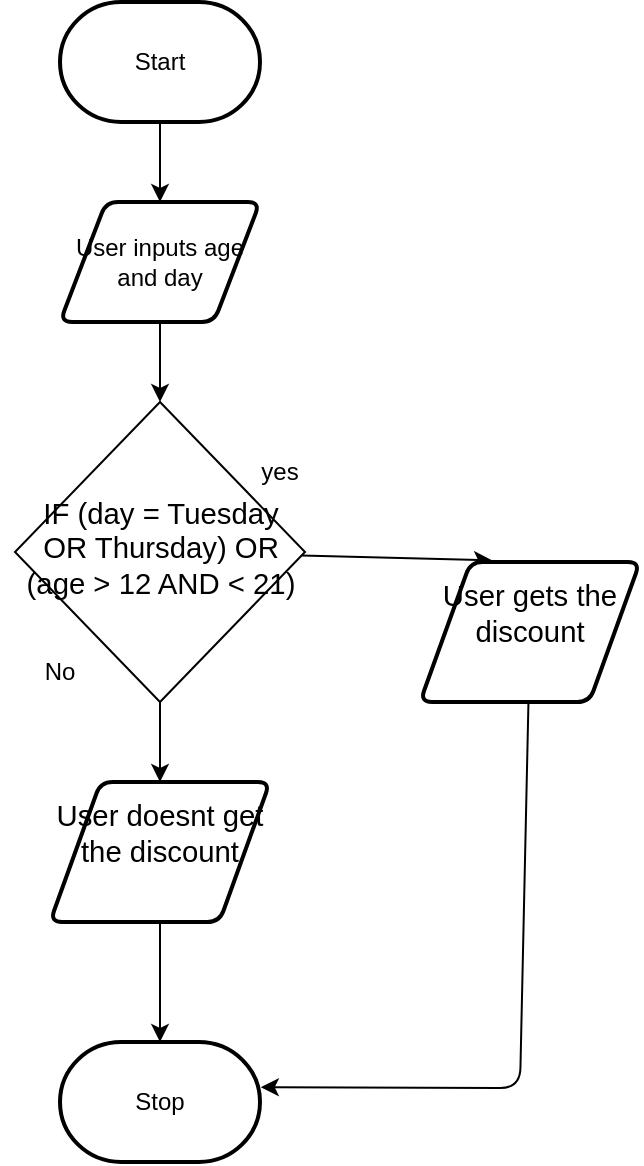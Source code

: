 <mxfile>
    <diagram id="GInHtZuMB5CcCfA9ihm7" name="Page-1">
        <mxGraphModel dx="520" dy="429" grid="1" gridSize="10" guides="1" tooltips="1" connect="1" arrows="1" fold="1" page="1" pageScale="1" pageWidth="850" pageHeight="1100" math="0" shadow="0">
            <root>
                <mxCell id="0"/>
                <mxCell id="1" parent="0"/>
                <mxCell id="7" style="edgeStyle=none;html=1;" parent="1" source="2" target="3" edge="1">
                    <mxGeometry relative="1" as="geometry"/>
                </mxCell>
                <mxCell id="2" value="Start" style="strokeWidth=2;html=1;shape=mxgraph.flowchart.terminator;whiteSpace=wrap;" parent="1" vertex="1">
                    <mxGeometry x="300" y="260" width="100" height="60" as="geometry"/>
                </mxCell>
                <mxCell id="8" style="edgeStyle=none;html=1;" parent="1" source="3" edge="1">
                    <mxGeometry relative="1" as="geometry">
                        <mxPoint x="350" y="460" as="targetPoint"/>
                    </mxGeometry>
                </mxCell>
                <mxCell id="3" value="User inputs age and day" style="shape=parallelogram;html=1;strokeWidth=2;perimeter=parallelogramPerimeter;whiteSpace=wrap;rounded=1;arcSize=12;size=0.23;" parent="1" vertex="1">
                    <mxGeometry x="300" y="360" width="100" height="60" as="geometry"/>
                </mxCell>
                <mxCell id="10" style="edgeStyle=none;html=1;" parent="1" source="5" target="6" edge="1">
                    <mxGeometry relative="1" as="geometry"/>
                </mxCell>
                <mxCell id="5" value="&lt;span id=&quot;docs-internal-guid-53308b96-7fff-50a0-43fb-136b3a0d023f&quot;&gt;&lt;p dir=&quot;ltr&quot; style=&quot;line-height: 1.2 ; margin-top: 0pt ; margin-bottom: 0pt&quot;&gt;&lt;span style=&quot;font-size: 11pt ; font-family: &amp;#34;cabin&amp;#34; , sans-serif ; background-color: transparent ; vertical-align: baseline&quot;&gt;User doesnt get the discount&lt;/span&gt;&lt;/p&gt;&lt;div&gt;&lt;span style=&quot;font-size: 11pt ; font-family: &amp;#34;cabin&amp;#34; , sans-serif ; color: rgb(0 , 0 , 0) ; background-color: transparent ; vertical-align: baseline&quot;&gt;&lt;br&gt;&lt;/span&gt;&lt;/div&gt;&lt;/span&gt;" style="shape=parallelogram;html=1;strokeWidth=2;perimeter=parallelogramPerimeter;whiteSpace=wrap;rounded=1;arcSize=12;size=0.23;" parent="1" vertex="1">
                    <mxGeometry x="295" y="650" width="110" height="70" as="geometry"/>
                </mxCell>
                <mxCell id="6" value="Stop" style="strokeWidth=2;html=1;shape=mxgraph.flowchart.terminator;whiteSpace=wrap;" parent="1" vertex="1">
                    <mxGeometry x="300" y="780" width="100" height="60" as="geometry"/>
                </mxCell>
                <mxCell id="13" style="edgeStyle=none;html=1;entryX=0.5;entryY=0;entryDx=0;entryDy=0;fontColor=#F0F0F0;" edge="1" parent="1" source="11" target="5">
                    <mxGeometry relative="1" as="geometry"/>
                </mxCell>
                <mxCell id="14" style="edgeStyle=none;html=1;entryX=0.327;entryY=-0.012;entryDx=0;entryDy=0;entryPerimeter=0;fontColor=#F0F0F0;" edge="1" parent="1" source="11" target="12">
                    <mxGeometry relative="1" as="geometry"/>
                </mxCell>
                <mxCell id="11" value="&amp;nbsp;&lt;span id=&quot;docs-internal-guid-e47e0e09-7fff-875d-5ef6-5627a097eb3d&quot;&gt;&lt;p dir=&quot;ltr&quot; style=&quot;line-height: 1.2 ; margin-top: 0pt ; margin-bottom: 0pt&quot;&gt;&lt;span style=&quot;font-size: 11pt ; font-family: &amp;#34;cabin&amp;#34; , sans-serif ; background-color: transparent ; vertical-align: baseline&quot;&gt;&lt;font color=&quot;#000000&quot;&gt;IF (day = Tuesday OR Thursday) OR (age &amp;gt; 12 AND &amp;lt; 21)&lt;/font&gt;&lt;/span&gt;&lt;/p&gt;&lt;div&gt;&lt;span style=&quot;font-size: 11pt ; font-family: &amp;#34;cabin&amp;#34; , sans-serif ; color: rgb(0 , 0 , 0) ; background-color: transparent ; vertical-align: baseline&quot;&gt;&lt;br&gt;&lt;/span&gt;&lt;/div&gt;&lt;/span&gt;" style="rhombus;whiteSpace=wrap;html=1;" vertex="1" parent="1">
                    <mxGeometry x="277.5" y="460" width="145" height="150" as="geometry"/>
                </mxCell>
                <mxCell id="15" style="edgeStyle=none;html=1;fontColor=#F0F0F0;entryX=1.004;entryY=0.377;entryDx=0;entryDy=0;entryPerimeter=0;" edge="1" parent="1" source="12" target="6">
                    <mxGeometry relative="1" as="geometry">
                        <mxPoint x="535" y="840" as="targetPoint"/>
                        <Array as="points">
                            <mxPoint x="530" y="803"/>
                        </Array>
                    </mxGeometry>
                </mxCell>
                <mxCell id="12" value="&lt;span id=&quot;docs-internal-guid-53308b96-7fff-50a0-43fb-136b3a0d023f&quot;&gt;&lt;p dir=&quot;ltr&quot; style=&quot;line-height: 1.2 ; margin-top: 0pt ; margin-bottom: 0pt&quot;&gt;&lt;span style=&quot;font-size: 11pt ; font-family: &amp;#34;cabin&amp;#34; , sans-serif ; background-color: transparent ; vertical-align: baseline&quot;&gt;User gets the discount&lt;/span&gt;&lt;/p&gt;&lt;div&gt;&lt;span style=&quot;font-size: 11pt ; font-family: &amp;#34;cabin&amp;#34; , sans-serif ; color: rgb(0 , 0 , 0) ; background-color: transparent ; vertical-align: baseline&quot;&gt;&lt;br&gt;&lt;/span&gt;&lt;/div&gt;&lt;/span&gt;" style="shape=parallelogram;html=1;strokeWidth=2;perimeter=parallelogramPerimeter;whiteSpace=wrap;rounded=1;arcSize=12;size=0.23;" vertex="1" parent="1">
                    <mxGeometry x="480" y="540" width="110" height="70" as="geometry"/>
                </mxCell>
                <mxCell id="16" value="&lt;font color=&quot;#000000&quot;&gt;yes&lt;span style=&quot;font-family: monospace ; font-size: 0px&quot;&gt;%3CmxGraphModel%3E%3Croot%3E%3CmxCell%20id%3D%220%22%2F%3E%3CmxCell%20id%3D%221%22%20parent%3D%220%22%2F%3E%3CmxCell%20id%3D%222%22%20value%3D%22%26lt%3Bspan%20id%3D%26quot%3Bdocs-internal-guid-53308b96-7fff-50a0-43fb-136b3a0d023f%26quot%3B%26gt%3B%26lt%3Bp%20dir%3D%26quot%3Bltr%26quot%3B%20style%3D%26quot%3Bline-height%3A%201.2%20%3B%20margin-top%3A%200pt%20%3B%20margin-bottom%3A%200pt%26quot%3B%26gt%3B%26lt%3Bspan%20style%3D%26quot%3Bfont-size%3A%2011pt%20%3B%20font-family%3A%20%26amp%3B%2334%3Bcabin%26amp%3B%2334%3B%20%2C%20sans-serif%20%3B%20background-color%3A%20transparent%20%3B%20vertical-align%3A%20baseline%26quot%3B%26gt%3BUser%20doesnt%20get%20the%20discount%26lt%3B%2Fspan%26gt%3B%26lt%3B%2Fp%26gt%3B%26lt%3Bdiv%26gt%3B%26lt%3Bspan%20style%3D%26quot%3Bfont-size%3A%2011pt%20%3B%20font-family%3A%20%26amp%3B%2334%3Bcabin%26amp%3B%2334%3B%20%2C%20sans-serif%20%3B%20color%3A%20rgb(0%20%2C%200%20%2C%200)%20%3B%20background-color%3A%20transparent%20%3B%20vertical-align%3A%20baseline%26quot%3B%26gt%3B%26lt%3Bbr%26gt%3B%26lt%3B%2Fspan%26gt%3B%26lt%3B%2Fdiv%26gt%3B%26lt%3B%2Fspan%26gt%3B%22%20style%3D%22shape%3Dparallelogram%3Bhtml%3D1%3BstrokeWidth%3D2%3Bperimeter%3DparallelogramPerimeter%3BwhiteSpace%3Dwrap%3Brounded%3D1%3BarcSize%3D12%3Bsize%3D0.23%3B%22%20vertex%3D%221%22%20parent%3D%221%22%3E%3CmxGeometry%20x%3D%22300%22%20y%3D%22650%22%20width%3D%22110%22%20height%3D%2270%22%20as%3D%22geometry%22%2F%3E%3C%2FmxCell%3E%3C%2Froot%3E%3C%2FmxGraphModel%3E&lt;/span&gt;&lt;span style=&quot;font-family: monospace ; font-size: 0px&quot;&gt;%3CmxGraphModel%3E%3Croot%3E%3CmxCell%20id%3D%220%22%2F%3E%3CmxCell%20id%3D%221%22%20parent%3D%220%22%2F%3E%3CmxCell%20id%3D%222%22%20value%3D%22%26lt%3Bspan%20id%3D%26quot%3Bdocs-internal-guid-53308b96-7fff-50a0-43fb-136b3a0d023f%26quot%3B%26gt%3B%26lt%3Bp%20dir%3D%26quot%3Bltr%26quot%3B%20style%3D%26quot%3Bline-height%3A%201.2%20%3B%20margin-top%3A%200pt%20%3B%20margin-bottom%3A%200pt%26quot%3B%26gt%3B%26lt%3Bspan%20style%3D%26quot%3Bfont-size%3A%2011pt%20%3B%20font-family%3A%20%26amp%3B%2334%3Bcabin%26amp%3B%2334%3B%20%2C%20sans-serif%20%3B%20background-color%3A%20transparent%20%3B%20vertical-align%3A%20baseline%26quot%3B%26gt%3BUser%20doesnt%20get%20the%20discount%26lt%3B%2Fspan%26gt%3B%26lt%3B%2Fp%26gt%3B%26lt%3Bdiv%26gt%3B%26lt%3Bspan%20style%3D%26quot%3Bfont-size%3A%2011pt%20%3B%20font-family%3A%20%26amp%3B%2334%3Bcabin%26amp%3B%2334%3B%20%2C%20sans-serif%20%3B%20color%3A%20rgb(0%20%2C%200%20%2C%200)%20%3B%20background-color%3A%20transparent%20%3B%20vertical-align%3A%20baseline%26quot%3B%26gt%3B%26lt%3Bbr%26gt%3B%26lt%3B%2Fspan%26gt%3B%26lt%3B%2Fdiv%26gt%3B%26lt%3B%2Fspan%26gt%3B%22%20style%3D%22shape%3Dparallelogram%3Bhtml%3D1%3BstrokeWidth%3D2%3Bperimeter%3DparallelogramPerimeter%3BwhiteSpace%3Dwrap%3Brounded%3D1%3BarcSize%3D12%3Bsize%3D0.23%3B%22%20vertex%3D%221%22%20parent%3D%221%22%3E%3CmxGeometry%20x%3D%22300%22%20y%3D%22650%22%20width%3D%22110%22%20height%3D%2270%22%20as%3D%22geometry%22%2F%3E%3C%2FmxCell%3E%3C%2Froot%3E%3C%2FmxGraphModel%3E&lt;/span&gt;&lt;/font&gt;" style="text;html=1;strokeColor=none;fillColor=none;align=center;verticalAlign=middle;whiteSpace=wrap;rounded=0;fontColor=#F0F0F0;" vertex="1" parent="1">
                    <mxGeometry x="380" y="480" width="60" height="30" as="geometry"/>
                </mxCell>
                <mxCell id="17" value="&lt;font color=&quot;#000000&quot;&gt;No&lt;/font&gt;" style="text;html=1;strokeColor=none;fillColor=none;align=center;verticalAlign=middle;whiteSpace=wrap;rounded=0;fontColor=#F0F0F0;" vertex="1" parent="1">
                    <mxGeometry x="270" y="580" width="60" height="30" as="geometry"/>
                </mxCell>
            </root>
        </mxGraphModel>
    </diagram>
</mxfile>
